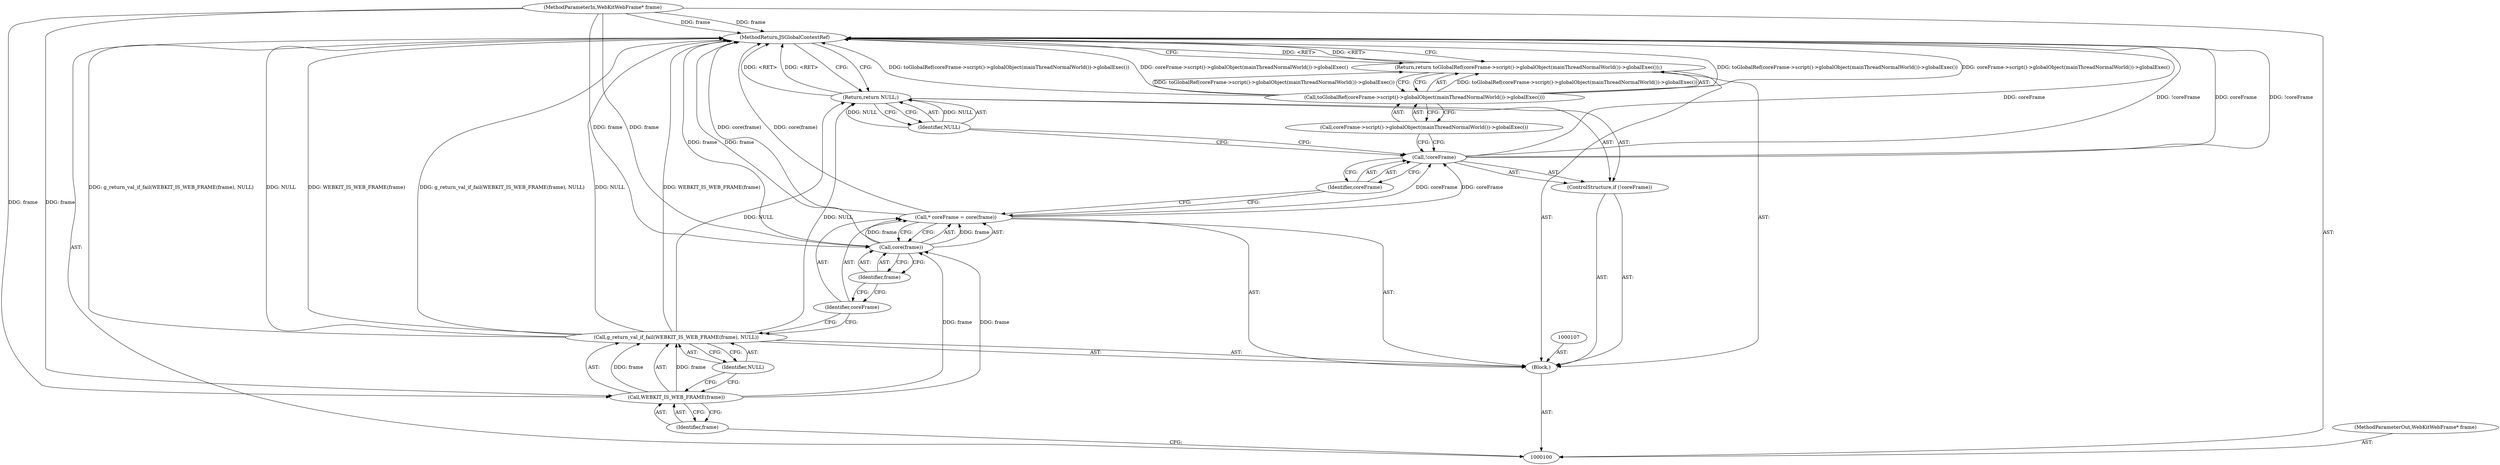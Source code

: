 digraph "0_Chrome_a0af50481db56aa780942e8595a20c36b2c34f5c_0" {
"1000120" [label="(MethodReturn,JSGlobalContextRef)"];
"1000101" [label="(MethodParameterIn,WebKitWebFrame* frame)"];
"1000156" [label="(MethodParameterOut,WebKitWebFrame* frame)"];
"1000102" [label="(Block,)"];
"1000104" [label="(Call,WEBKIT_IS_WEB_FRAME(frame))"];
"1000103" [label="(Call,g_return_val_if_fail(WEBKIT_IS_WEB_FRAME(frame), NULL))"];
"1000105" [label="(Identifier,frame)"];
"1000106" [label="(Identifier,NULL)"];
"1000109" [label="(Identifier,coreFrame)"];
"1000110" [label="(Call,core(frame))"];
"1000111" [label="(Identifier,frame)"];
"1000108" [label="(Call,* coreFrame = core(frame))"];
"1000114" [label="(Identifier,coreFrame)"];
"1000112" [label="(ControlStructure,if (!coreFrame))"];
"1000113" [label="(Call,!coreFrame)"];
"1000116" [label="(Identifier,NULL)"];
"1000115" [label="(Return,return NULL;)"];
"1000118" [label="(Call,toGlobalRef(coreFrame->script()->globalObject(mainThreadNormalWorld())->globalExec()))"];
"1000119" [label="(Call,coreFrame->script()->globalObject(mainThreadNormalWorld())->globalExec())"];
"1000117" [label="(Return,return toGlobalRef(coreFrame->script()->globalObject(mainThreadNormalWorld())->globalExec());)"];
"1000120" -> "1000100"  [label="AST: "];
"1000120" -> "1000115"  [label="CFG: "];
"1000120" -> "1000117"  [label="CFG: "];
"1000103" -> "1000120"  [label="DDG: WEBKIT_IS_WEB_FRAME(frame)"];
"1000103" -> "1000120"  [label="DDG: g_return_val_if_fail(WEBKIT_IS_WEB_FRAME(frame), NULL)"];
"1000103" -> "1000120"  [label="DDG: NULL"];
"1000113" -> "1000120"  [label="DDG: coreFrame"];
"1000113" -> "1000120"  [label="DDG: !coreFrame"];
"1000118" -> "1000120"  [label="DDG: toGlobalRef(coreFrame->script()->globalObject(mainThreadNormalWorld())->globalExec())"];
"1000118" -> "1000120"  [label="DDG: coreFrame->script()->globalObject(mainThreadNormalWorld())->globalExec()"];
"1000110" -> "1000120"  [label="DDG: frame"];
"1000101" -> "1000120"  [label="DDG: frame"];
"1000108" -> "1000120"  [label="DDG: core(frame)"];
"1000117" -> "1000120"  [label="DDG: <RET>"];
"1000115" -> "1000120"  [label="DDG: <RET>"];
"1000101" -> "1000100"  [label="AST: "];
"1000101" -> "1000120"  [label="DDG: frame"];
"1000101" -> "1000104"  [label="DDG: frame"];
"1000101" -> "1000110"  [label="DDG: frame"];
"1000156" -> "1000100"  [label="AST: "];
"1000102" -> "1000100"  [label="AST: "];
"1000103" -> "1000102"  [label="AST: "];
"1000107" -> "1000102"  [label="AST: "];
"1000108" -> "1000102"  [label="AST: "];
"1000112" -> "1000102"  [label="AST: "];
"1000117" -> "1000102"  [label="AST: "];
"1000104" -> "1000103"  [label="AST: "];
"1000104" -> "1000105"  [label="CFG: "];
"1000105" -> "1000104"  [label="AST: "];
"1000106" -> "1000104"  [label="CFG: "];
"1000104" -> "1000103"  [label="DDG: frame"];
"1000101" -> "1000104"  [label="DDG: frame"];
"1000104" -> "1000110"  [label="DDG: frame"];
"1000103" -> "1000102"  [label="AST: "];
"1000103" -> "1000106"  [label="CFG: "];
"1000104" -> "1000103"  [label="AST: "];
"1000106" -> "1000103"  [label="AST: "];
"1000109" -> "1000103"  [label="CFG: "];
"1000103" -> "1000120"  [label="DDG: WEBKIT_IS_WEB_FRAME(frame)"];
"1000103" -> "1000120"  [label="DDG: g_return_val_if_fail(WEBKIT_IS_WEB_FRAME(frame), NULL)"];
"1000103" -> "1000120"  [label="DDG: NULL"];
"1000104" -> "1000103"  [label="DDG: frame"];
"1000103" -> "1000115"  [label="DDG: NULL"];
"1000105" -> "1000104"  [label="AST: "];
"1000105" -> "1000100"  [label="CFG: "];
"1000104" -> "1000105"  [label="CFG: "];
"1000106" -> "1000103"  [label="AST: "];
"1000106" -> "1000104"  [label="CFG: "];
"1000103" -> "1000106"  [label="CFG: "];
"1000109" -> "1000108"  [label="AST: "];
"1000109" -> "1000103"  [label="CFG: "];
"1000111" -> "1000109"  [label="CFG: "];
"1000110" -> "1000108"  [label="AST: "];
"1000110" -> "1000111"  [label="CFG: "];
"1000111" -> "1000110"  [label="AST: "];
"1000108" -> "1000110"  [label="CFG: "];
"1000110" -> "1000120"  [label="DDG: frame"];
"1000110" -> "1000108"  [label="DDG: frame"];
"1000104" -> "1000110"  [label="DDG: frame"];
"1000101" -> "1000110"  [label="DDG: frame"];
"1000111" -> "1000110"  [label="AST: "];
"1000111" -> "1000109"  [label="CFG: "];
"1000110" -> "1000111"  [label="CFG: "];
"1000108" -> "1000102"  [label="AST: "];
"1000108" -> "1000110"  [label="CFG: "];
"1000109" -> "1000108"  [label="AST: "];
"1000110" -> "1000108"  [label="AST: "];
"1000114" -> "1000108"  [label="CFG: "];
"1000108" -> "1000120"  [label="DDG: core(frame)"];
"1000110" -> "1000108"  [label="DDG: frame"];
"1000108" -> "1000113"  [label="DDG: coreFrame"];
"1000114" -> "1000113"  [label="AST: "];
"1000114" -> "1000108"  [label="CFG: "];
"1000113" -> "1000114"  [label="CFG: "];
"1000112" -> "1000102"  [label="AST: "];
"1000113" -> "1000112"  [label="AST: "];
"1000115" -> "1000112"  [label="AST: "];
"1000113" -> "1000112"  [label="AST: "];
"1000113" -> "1000114"  [label="CFG: "];
"1000114" -> "1000113"  [label="AST: "];
"1000116" -> "1000113"  [label="CFG: "];
"1000119" -> "1000113"  [label="CFG: "];
"1000113" -> "1000120"  [label="DDG: coreFrame"];
"1000113" -> "1000120"  [label="DDG: !coreFrame"];
"1000108" -> "1000113"  [label="DDG: coreFrame"];
"1000116" -> "1000115"  [label="AST: "];
"1000116" -> "1000113"  [label="CFG: "];
"1000115" -> "1000116"  [label="CFG: "];
"1000116" -> "1000115"  [label="DDG: NULL"];
"1000115" -> "1000112"  [label="AST: "];
"1000115" -> "1000116"  [label="CFG: "];
"1000116" -> "1000115"  [label="AST: "];
"1000120" -> "1000115"  [label="CFG: "];
"1000115" -> "1000120"  [label="DDG: <RET>"];
"1000116" -> "1000115"  [label="DDG: NULL"];
"1000103" -> "1000115"  [label="DDG: NULL"];
"1000118" -> "1000117"  [label="AST: "];
"1000118" -> "1000119"  [label="CFG: "];
"1000119" -> "1000118"  [label="AST: "];
"1000117" -> "1000118"  [label="CFG: "];
"1000118" -> "1000120"  [label="DDG: toGlobalRef(coreFrame->script()->globalObject(mainThreadNormalWorld())->globalExec())"];
"1000118" -> "1000120"  [label="DDG: coreFrame->script()->globalObject(mainThreadNormalWorld())->globalExec()"];
"1000118" -> "1000117"  [label="DDG: toGlobalRef(coreFrame->script()->globalObject(mainThreadNormalWorld())->globalExec())"];
"1000119" -> "1000118"  [label="AST: "];
"1000119" -> "1000113"  [label="CFG: "];
"1000118" -> "1000119"  [label="CFG: "];
"1000117" -> "1000102"  [label="AST: "];
"1000117" -> "1000118"  [label="CFG: "];
"1000118" -> "1000117"  [label="AST: "];
"1000120" -> "1000117"  [label="CFG: "];
"1000117" -> "1000120"  [label="DDG: <RET>"];
"1000118" -> "1000117"  [label="DDG: toGlobalRef(coreFrame->script()->globalObject(mainThreadNormalWorld())->globalExec())"];
}
